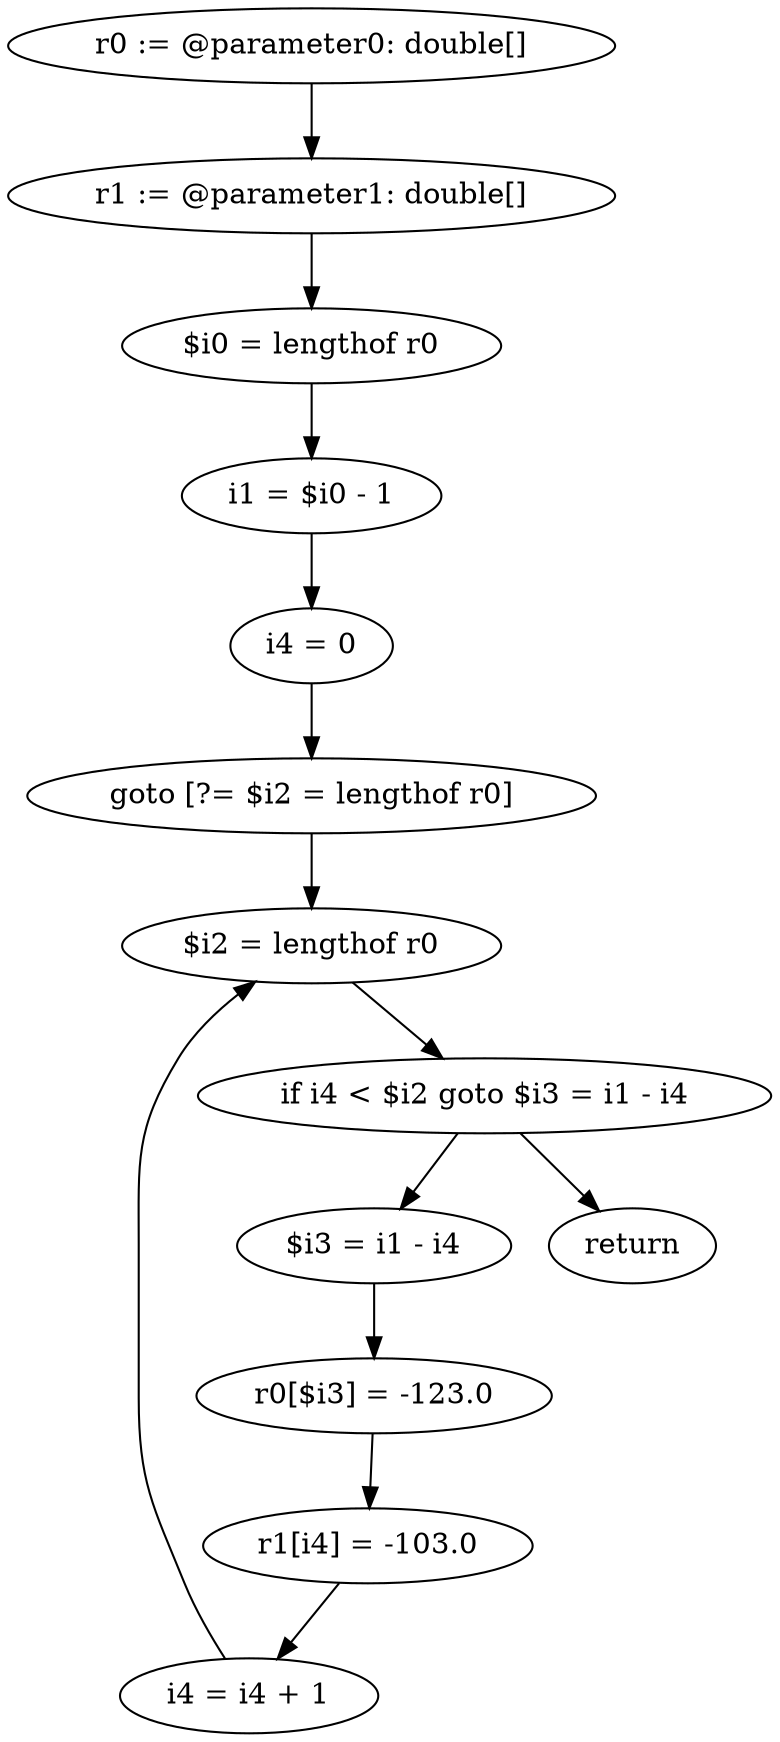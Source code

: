 digraph "unitGraph" {
    "r0 := @parameter0: double[]"
    "r1 := @parameter1: double[]"
    "$i0 = lengthof r0"
    "i1 = $i0 - 1"
    "i4 = 0"
    "goto [?= $i2 = lengthof r0]"
    "$i3 = i1 - i4"
    "r0[$i3] = -123.0"
    "r1[i4] = -103.0"
    "i4 = i4 + 1"
    "$i2 = lengthof r0"
    "if i4 < $i2 goto $i3 = i1 - i4"
    "return"
    "r0 := @parameter0: double[]"->"r1 := @parameter1: double[]";
    "r1 := @parameter1: double[]"->"$i0 = lengthof r0";
    "$i0 = lengthof r0"->"i1 = $i0 - 1";
    "i1 = $i0 - 1"->"i4 = 0";
    "i4 = 0"->"goto [?= $i2 = lengthof r0]";
    "goto [?= $i2 = lengthof r0]"->"$i2 = lengthof r0";
    "$i3 = i1 - i4"->"r0[$i3] = -123.0";
    "r0[$i3] = -123.0"->"r1[i4] = -103.0";
    "r1[i4] = -103.0"->"i4 = i4 + 1";
    "i4 = i4 + 1"->"$i2 = lengthof r0";
    "$i2 = lengthof r0"->"if i4 < $i2 goto $i3 = i1 - i4";
    "if i4 < $i2 goto $i3 = i1 - i4"->"return";
    "if i4 < $i2 goto $i3 = i1 - i4"->"$i3 = i1 - i4";
}
